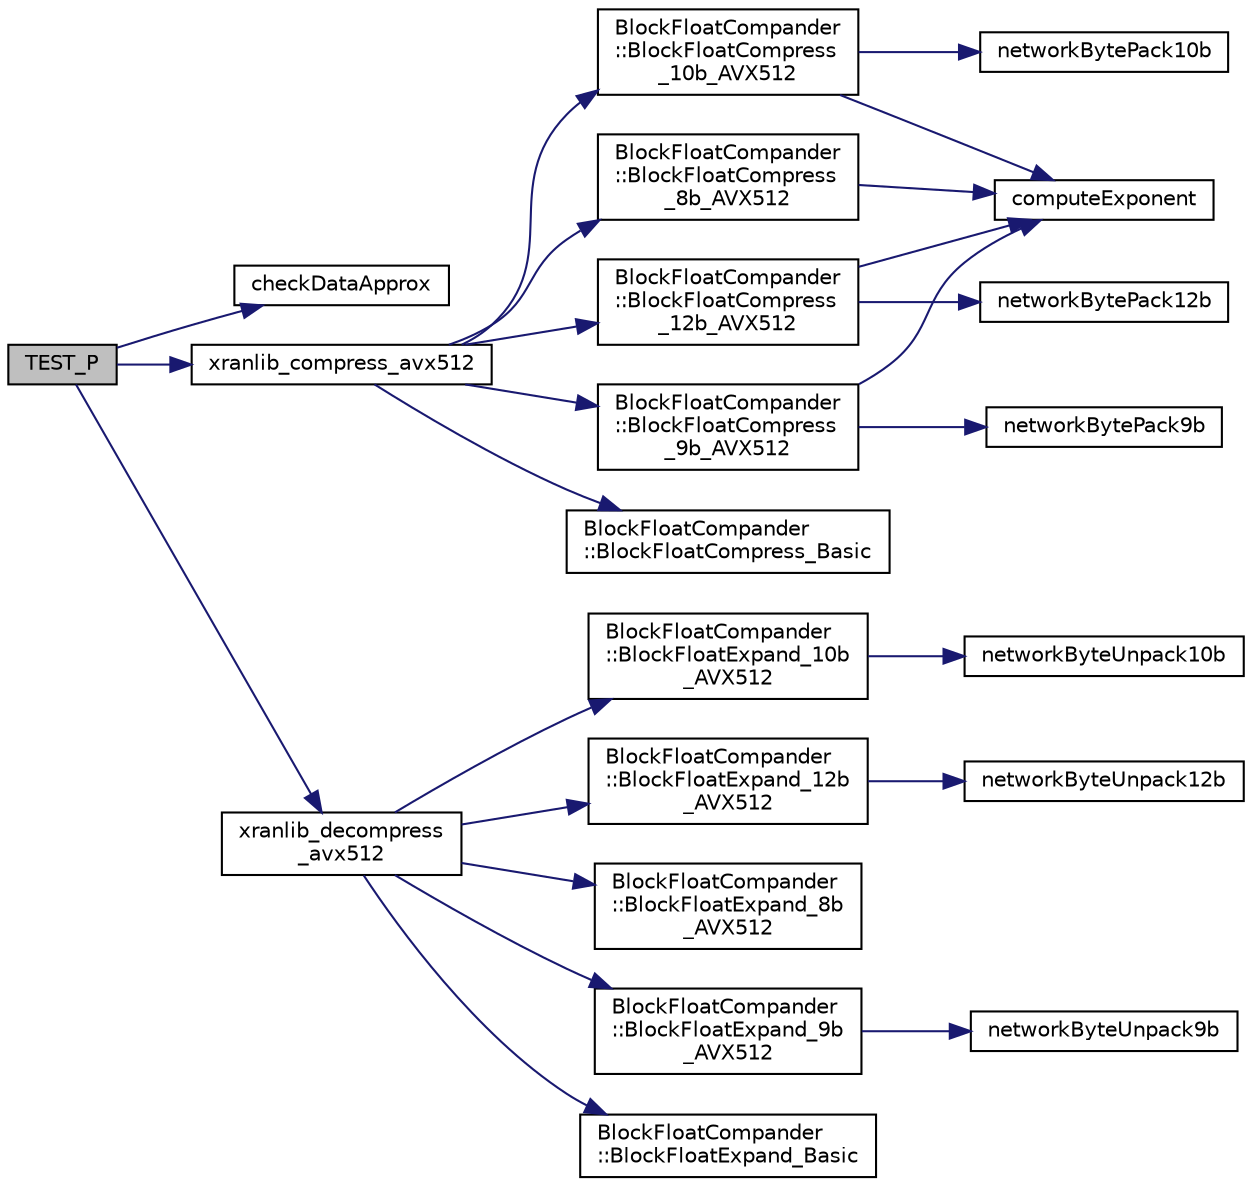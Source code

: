 digraph "TEST_P"
{
 // LATEX_PDF_SIZE
  edge [fontname="Helvetica",fontsize="10",labelfontname="Helvetica",labelfontsize="10"];
  node [fontname="Helvetica",fontsize="10",shape=record];
  rankdir="LR";
  Node1 [label="TEST_P",height=0.2,width=0.4,color="black", fillcolor="grey75", style="filled", fontcolor="black",tooltip=" "];
  Node1 -> Node2 [color="midnightblue",fontsize="10",style="solid",fontname="Helvetica"];
  Node2 [label="checkDataApprox",height=0.2,width=0.4,color="black", fillcolor="white", style="filled",URL="$compander__functional_8cc.html#ad91fcc9f956c7d16b5fc30315ff3b803",tooltip=" "];
  Node1 -> Node3 [color="midnightblue",fontsize="10",style="solid",fontname="Helvetica"];
  Node3 [label="xranlib_compress_avx512",height=0.2,width=0.4,color="black", fillcolor="white", style="filled",URL="$xran__compression_8h.html#aa6b18eb6f1138abd91d649218c2950d4",tooltip=" "];
  Node3 -> Node4 [color="midnightblue",fontsize="10",style="solid",fontname="Helvetica"];
  Node4 [label="BlockFloatCompander\l::BlockFloatCompress\l_10b_AVX512",height=0.2,width=0.4,color="black", fillcolor="white", style="filled",URL="$namespace_block_float_compander.html#ae525362ca026142cab4ac983e29ad0ff",tooltip="10 bit compression"];
  Node4 -> Node5 [color="midnightblue",fontsize="10",style="solid",fontname="Helvetica"];
  Node5 [label="computeExponent",height=0.2,width=0.4,color="black", fillcolor="white", style="filled",URL="$xran__compression_8cpp.html#a74512492194fcab6a55f769e02aa37b4",tooltip="Compute exponent value for a set of RB from the maximum absolute value."];
  Node4 -> Node6 [color="midnightblue",fontsize="10",style="solid",fontname="Helvetica"];
  Node6 [label="networkBytePack10b",height=0.2,width=0.4,color="black", fillcolor="white", style="filled",URL="$xran__compression_8cpp.html#a4a2767bece9b74bb6348b416af70a3de",tooltip=" "];
  Node3 -> Node7 [color="midnightblue",fontsize="10",style="solid",fontname="Helvetica"];
  Node7 [label="BlockFloatCompander\l::BlockFloatCompress\l_12b_AVX512",height=0.2,width=0.4,color="black", fillcolor="white", style="filled",URL="$namespace_block_float_compander.html#a2a8db4c5039bc3d5237b31ca2a129815",tooltip="12 bit compression"];
  Node7 -> Node5 [color="midnightblue",fontsize="10",style="solid",fontname="Helvetica"];
  Node7 -> Node8 [color="midnightblue",fontsize="10",style="solid",fontname="Helvetica"];
  Node8 [label="networkBytePack12b",height=0.2,width=0.4,color="black", fillcolor="white", style="filled",URL="$xran__compression_8cpp.html#aafe7eae735c4ebf8f028e7baa6783c22",tooltip=" "];
  Node3 -> Node9 [color="midnightblue",fontsize="10",style="solid",fontname="Helvetica"];
  Node9 [label="BlockFloatCompander\l::BlockFloatCompress\l_8b_AVX512",height=0.2,width=0.4,color="black", fillcolor="white", style="filled",URL="$namespace_block_float_compander.html#a5b3ddd524752c8f556bc4c654e392321",tooltip="8 bit compression"];
  Node9 -> Node5 [color="midnightblue",fontsize="10",style="solid",fontname="Helvetica"];
  Node3 -> Node10 [color="midnightblue",fontsize="10",style="solid",fontname="Helvetica"];
  Node10 [label="BlockFloatCompander\l::BlockFloatCompress\l_9b_AVX512",height=0.2,width=0.4,color="black", fillcolor="white", style="filled",URL="$namespace_block_float_compander.html#a2356f186e264c7cea4e3c26d448bb1d5",tooltip="9 bit compression"];
  Node10 -> Node5 [color="midnightblue",fontsize="10",style="solid",fontname="Helvetica"];
  Node10 -> Node11 [color="midnightblue",fontsize="10",style="solid",fontname="Helvetica"];
  Node11 [label="networkBytePack9b",height=0.2,width=0.4,color="black", fillcolor="white", style="filled",URL="$xran__compression_8cpp.html#acb87fe08d3492b251e7a2561488064fa",tooltip=" "];
  Node3 -> Node12 [color="midnightblue",fontsize="10",style="solid",fontname="Helvetica"];
  Node12 [label="BlockFloatCompander\l::BlockFloatCompress_Basic",height=0.2,width=0.4,color="black", fillcolor="white", style="filled",URL="$namespace_block_float_compander.html#a45cc83687ca392534168cb8f4d64182f",tooltip="Reference compression."];
  Node1 -> Node13 [color="midnightblue",fontsize="10",style="solid",fontname="Helvetica"];
  Node13 [label="xranlib_decompress\l_avx512",height=0.2,width=0.4,color="black", fillcolor="white", style="filled",URL="$xran__compression_8h.html#a37cf9d6083277717f55016a8c160c635",tooltip=" "];
  Node13 -> Node14 [color="midnightblue",fontsize="10",style="solid",fontname="Helvetica"];
  Node14 [label="BlockFloatCompander\l::BlockFloatExpand_10b\l_AVX512",height=0.2,width=0.4,color="black", fillcolor="white", style="filled",URL="$namespace_block_float_compander.html#a8fae7506e2b9c9f9365b306375ab6eff",tooltip="10 bit expansion"];
  Node14 -> Node15 [color="midnightblue",fontsize="10",style="solid",fontname="Helvetica"];
  Node15 [label="networkByteUnpack10b",height=0.2,width=0.4,color="black", fillcolor="white", style="filled",URL="$xran__compression_8cpp.html#a27043376e22397cc933d3c4d9450677b",tooltip=" "];
  Node13 -> Node16 [color="midnightblue",fontsize="10",style="solid",fontname="Helvetica"];
  Node16 [label="BlockFloatCompander\l::BlockFloatExpand_12b\l_AVX512",height=0.2,width=0.4,color="black", fillcolor="white", style="filled",URL="$namespace_block_float_compander.html#a65b09b78fac0c8dcfc9edd5091b728dd",tooltip="12 bit expansion"];
  Node16 -> Node17 [color="midnightblue",fontsize="10",style="solid",fontname="Helvetica"];
  Node17 [label="networkByteUnpack12b",height=0.2,width=0.4,color="black", fillcolor="white", style="filled",URL="$xran__compression_8cpp.html#a91aa9bdb6901711b43d848a4a5a94d2f",tooltip=" "];
  Node13 -> Node18 [color="midnightblue",fontsize="10",style="solid",fontname="Helvetica"];
  Node18 [label="BlockFloatCompander\l::BlockFloatExpand_8b\l_AVX512",height=0.2,width=0.4,color="black", fillcolor="white", style="filled",URL="$namespace_block_float_compander.html#ae4ad42b117d59e2e7ff8fad2d5da506e",tooltip="8 bit expansion"];
  Node13 -> Node19 [color="midnightblue",fontsize="10",style="solid",fontname="Helvetica"];
  Node19 [label="BlockFloatCompander\l::BlockFloatExpand_9b\l_AVX512",height=0.2,width=0.4,color="black", fillcolor="white", style="filled",URL="$namespace_block_float_compander.html#a32917a78ac1596d9aa95e4089ec88ba9",tooltip="9 bit expansion"];
  Node19 -> Node20 [color="midnightblue",fontsize="10",style="solid",fontname="Helvetica"];
  Node20 [label="networkByteUnpack9b",height=0.2,width=0.4,color="black", fillcolor="white", style="filled",URL="$xran__compression_8cpp.html#afb29866152e84d42cd2e3bc116454493",tooltip=" "];
  Node13 -> Node21 [color="midnightblue",fontsize="10",style="solid",fontname="Helvetica"];
  Node21 [label="BlockFloatCompander\l::BlockFloatExpand_Basic",height=0.2,width=0.4,color="black", fillcolor="white", style="filled",URL="$namespace_block_float_compander.html#a5f4776cd07aac0ae2d9dbd02aaba3435",tooltip="Reference expansion."];
}
